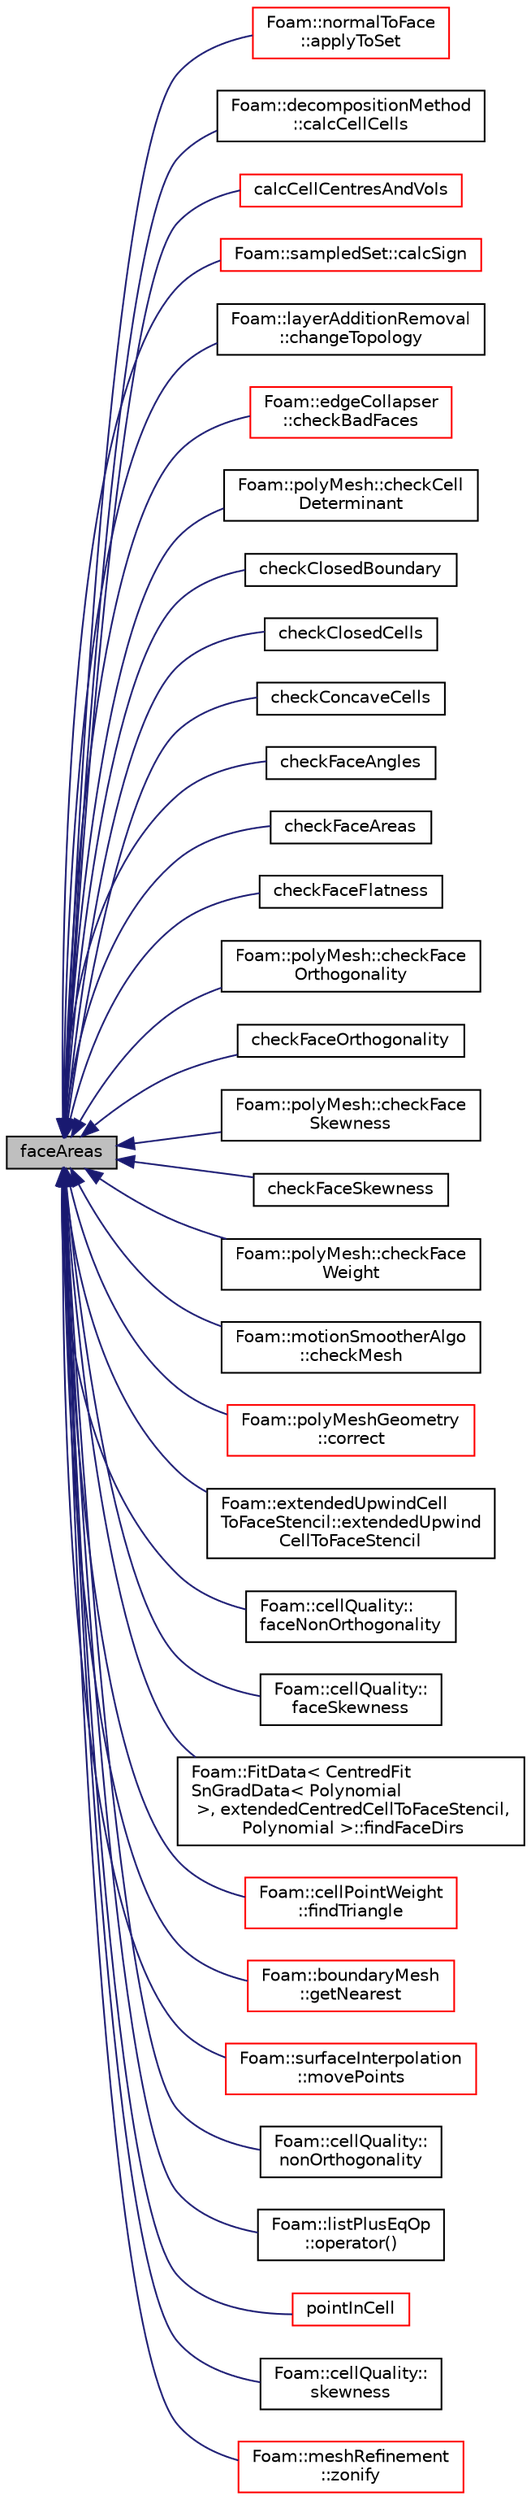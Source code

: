 digraph "faceAreas"
{
  bgcolor="transparent";
  edge [fontname="Helvetica",fontsize="10",labelfontname="Helvetica",labelfontsize="10"];
  node [fontname="Helvetica",fontsize="10",shape=record];
  rankdir="LR";
  Node37134 [label="faceAreas",height=0.2,width=0.4,color="black", fillcolor="grey75", style="filled", fontcolor="black"];
  Node37134 -> Node37135 [dir="back",color="midnightblue",fontsize="10",style="solid",fontname="Helvetica"];
  Node37135 [label="Foam::normalToFace\l::applyToSet",height=0.2,width=0.4,color="red",URL="$a26497.html#a2d6074569c50892cef0d0f02422c89d1"];
  Node37134 -> Node37138 [dir="back",color="midnightblue",fontsize="10",style="solid",fontname="Helvetica"];
  Node37138 [label="Foam::decompositionMethod\l::calcCellCells",height=0.2,width=0.4,color="black",URL="$a29949.html#af7eca33cb08c9ecda876edb45da5025d",tooltip="Helper: determine (local or global) cellCells and face weights. "];
  Node37134 -> Node37139 [dir="back",color="midnightblue",fontsize="10",style="solid",fontname="Helvetica"];
  Node37139 [label="calcCellCentresAndVols",height=0.2,width=0.4,color="red",URL="$a28685.html#a94b718690e507f1997a6e4e9a2c6dce2",tooltip="Calculate cell centres and volumes. "];
  Node37134 -> Node37347 [dir="back",color="midnightblue",fontsize="10",style="solid",fontname="Helvetica"];
  Node37347 [label="Foam::sampledSet::calcSign",height=0.2,width=0.4,color="red",URL="$a30589.html#a3162d19cdbd97def00fac4413a1810a7",tooltip="Calculates inproduct of face normal and vector sample-face centre. "];
  Node37134 -> Node39231 [dir="back",color="midnightblue",fontsize="10",style="solid",fontname="Helvetica"];
  Node39231 [label="Foam::layerAdditionRemoval\l::changeTopology",height=0.2,width=0.4,color="black",URL="$a22209.html#a837dedbb253fe1b4140e2fc1112e95e9",tooltip="Check for topology change. "];
  Node37134 -> Node37757 [dir="back",color="midnightblue",fontsize="10",style="solid",fontname="Helvetica"];
  Node37757 [label="Foam::edgeCollapser\l::checkBadFaces",height=0.2,width=0.4,color="red",URL="$a22401.html#ac8799ef831797562ced3caff8ced610c",tooltip="Calls motionSmoother::checkMesh and returns a set of bad faces. "];
  Node37134 -> Node39250 [dir="back",color="midnightblue",fontsize="10",style="solid",fontname="Helvetica"];
  Node39250 [label="Foam::polyMesh::checkCell\lDeterminant",height=0.2,width=0.4,color="black",URL="$a28565.html#ae15a6a47816b52f5dffd88e192dacce8"];
  Node37134 -> Node37724 [dir="back",color="midnightblue",fontsize="10",style="solid",fontname="Helvetica"];
  Node37724 [label="checkClosedBoundary",height=0.2,width=0.4,color="black",URL="$a28685.html#a850b6993a92e7b6ce56ae74e7b4bb6d1",tooltip="Check boundary for closedness. "];
  Node37134 -> Node37729 [dir="back",color="midnightblue",fontsize="10",style="solid",fontname="Helvetica"];
  Node37729 [label="checkClosedCells",height=0.2,width=0.4,color="black",URL="$a28685.html#a30777daa5a05f10fd07f9a172b07a9c9",tooltip="Check cells for closedness. "];
  Node37134 -> Node37712 [dir="back",color="midnightblue",fontsize="10",style="solid",fontname="Helvetica"];
  Node37712 [label="checkConcaveCells",height=0.2,width=0.4,color="black",URL="$a28685.html#a60bda1293fcf8fac3b4d305e67ef93e5",tooltip="Check for concave cells by the planes of faces. "];
  Node37134 -> Node37715 [dir="back",color="midnightblue",fontsize="10",style="solid",fontname="Helvetica"];
  Node37715 [label="checkFaceAngles",height=0.2,width=0.4,color="black",URL="$a28685.html#a5892215d3fdbdab07cd690170095faf4",tooltip="Check face angles. "];
  Node37134 -> Node37730 [dir="back",color="midnightblue",fontsize="10",style="solid",fontname="Helvetica"];
  Node37730 [label="checkFaceAreas",height=0.2,width=0.4,color="black",URL="$a28685.html#a46b9476176221b87690d3415259ce2a6",tooltip="Check for negative face areas. "];
  Node37134 -> Node37754 [dir="back",color="midnightblue",fontsize="10",style="solid",fontname="Helvetica"];
  Node37754 [label="checkFaceFlatness",height=0.2,width=0.4,color="black",URL="$a28685.html#ae1b82606a0fe9e06505fe3bcf128df52",tooltip="Check face warpage: decompose face and check ratio between. "];
  Node37134 -> Node37157 [dir="back",color="midnightblue",fontsize="10",style="solid",fontname="Helvetica"];
  Node37157 [label="Foam::polyMesh::checkFace\lOrthogonality",height=0.2,width=0.4,color="black",URL="$a28565.html#aa27cd427b3986a85a67dce7826047dd6",tooltip="Check non-orthogonality. "];
  Node37134 -> Node37158 [dir="back",color="midnightblue",fontsize="10",style="solid",fontname="Helvetica"];
  Node37158 [label="checkFaceOrthogonality",height=0.2,width=0.4,color="black",URL="$a28685.html#aa27cd427b3986a85a67dce7826047dd6",tooltip="Check for non-orthogonality. "];
  Node37134 -> Node37160 [dir="back",color="midnightblue",fontsize="10",style="solid",fontname="Helvetica"];
  Node37160 [label="Foam::polyMesh::checkFace\lSkewness",height=0.2,width=0.4,color="black",URL="$a28565.html#a4c27fb48d34612c7cabe62a6fc865ed2",tooltip="Check face skewness. "];
  Node37134 -> Node37161 [dir="back",color="midnightblue",fontsize="10",style="solid",fontname="Helvetica"];
  Node37161 [label="checkFaceSkewness",height=0.2,width=0.4,color="black",URL="$a28685.html#a4c27fb48d34612c7cabe62a6fc865ed2",tooltip="Check face skewness. "];
  Node37134 -> Node37365 [dir="back",color="midnightblue",fontsize="10",style="solid",fontname="Helvetica"];
  Node37365 [label="Foam::polyMesh::checkFace\lWeight",height=0.2,width=0.4,color="black",URL="$a28565.html#ace6dfc4fa9105475ad69171cb0ac117b",tooltip="Check for face weights. "];
  Node37134 -> Node37366 [dir="back",color="midnightblue",fontsize="10",style="solid",fontname="Helvetica"];
  Node37366 [label="Foam::motionSmootherAlgo\l::checkMesh",height=0.2,width=0.4,color="black",URL="$a22297.html#a078476cf74c48ec612d310bebc06f0f0",tooltip="Check (subset of mesh including baffles) with mesh settings. "];
  Node37134 -> Node37372 [dir="back",color="midnightblue",fontsize="10",style="solid",fontname="Helvetica"];
  Node37372 [label="Foam::polyMeshGeometry\l::correct",height=0.2,width=0.4,color="red",URL="$a22309.html#a3ae44b28050c3aa494c1d8e18cf618c1",tooltip="Take over properties from mesh. "];
  Node37134 -> Node39251 [dir="back",color="midnightblue",fontsize="10",style="solid",fontname="Helvetica"];
  Node39251 [label="Foam::extendedUpwindCell\lToFaceStencil::extendedUpwind\lCellToFaceStencil",height=0.2,width=0.4,color="black",URL="$a23505.html#ad67ed491462f15bb971c7700bfa99a5f",tooltip="Construct from mesh and uncompacted centred face stencil. "];
  Node37134 -> Node37386 [dir="back",color="midnightblue",fontsize="10",style="solid",fontname="Helvetica"];
  Node37386 [label="Foam::cellQuality::\lfaceNonOrthogonality",height=0.2,width=0.4,color="black",URL="$a26113.html#a5cfba1efd6f55f84ad986bd3da1f9ac7",tooltip="Return face non-orthogonality. "];
  Node37134 -> Node37387 [dir="back",color="midnightblue",fontsize="10",style="solid",fontname="Helvetica"];
  Node37387 [label="Foam::cellQuality::\lfaceSkewness",height=0.2,width=0.4,color="black",URL="$a26113.html#a391a762bc8e2c3ef9bfb0b806be9e034",tooltip="Return face skewness. "];
  Node37134 -> Node39252 [dir="back",color="midnightblue",fontsize="10",style="solid",fontname="Helvetica"];
  Node39252 [label="Foam::FitData\< CentredFit\lSnGradData\< Polynomial\l \>, extendedCentredCellToFaceStencil,\l Polynomial \>::findFaceDirs",height=0.2,width=0.4,color="black",URL="$a24001.html#afea6c3ae5bba0eddf3f321b3c56ecfba",tooltip="Find the normal direction (i) and j and k directions for face faci. "];
  Node37134 -> Node39253 [dir="back",color="midnightblue",fontsize="10",style="solid",fontname="Helvetica"];
  Node39253 [label="Foam::cellPointWeight\l::findTriangle",height=0.2,width=0.4,color="red",URL="$a23749.html#a20eb498d3295cd0297ddedb866e3cef9"];
  Node37134 -> Node38897 [dir="back",color="midnightblue",fontsize="10",style="solid",fontname="Helvetica"];
  Node38897 [label="Foam::boundaryMesh\l::getNearest",height=0.2,width=0.4,color="red",URL="$a22169.html#a7cfb30aa0fa4868d8a08ec928d0c1315",tooltip="Get bMesh index of nearest face for every boundary face in. "];
  Node37134 -> Node37398 [dir="back",color="midnightblue",fontsize="10",style="solid",fontname="Helvetica"];
  Node37398 [label="Foam::surfaceInterpolation\l::movePoints",height=0.2,width=0.4,color="red",URL="$a24105.html#a049fe0a86e2c86b4c0bb5fe02583bea4",tooltip="Do what is neccessary if the mesh has moved. "];
  Node37134 -> Node39167 [dir="back",color="midnightblue",fontsize="10",style="solid",fontname="Helvetica"];
  Node39167 [label="Foam::cellQuality::\lnonOrthogonality",height=0.2,width=0.4,color="black",URL="$a26113.html#a08dfbd0c6f94b87d04ae6ef30275bae5",tooltip="Return cell non-orthogonality. "];
  Node37134 -> Node38361 [dir="back",color="midnightblue",fontsize="10",style="solid",fontname="Helvetica"];
  Node38361 [label="Foam::listPlusEqOp\l::operator()",height=0.2,width=0.4,color="black",URL="$a25925.html#a2bca5855a51bffee2f0fe2aacc4aba10"];
  Node37134 -> Node39254 [dir="back",color="midnightblue",fontsize="10",style="solid",fontname="Helvetica"];
  Node39254 [label="pointInCell",height=0.2,width=0.4,color="red",URL="$a28685.html#a29fbce18236dc6a8fd65dcf5f6c82c38",tooltip="Return true if the point is in the cell. "];
  Node37134 -> Node39176 [dir="back",color="midnightblue",fontsize="10",style="solid",fontname="Helvetica"];
  Node39176 [label="Foam::cellQuality::\lskewness",height=0.2,width=0.4,color="black",URL="$a26113.html#a0dfcaa7beeed665c25ad726216818b0f",tooltip="Return cell skewness. "];
  Node37134 -> Node37412 [dir="back",color="midnightblue",fontsize="10",style="solid",fontname="Helvetica"];
  Node37412 [label="Foam::meshRefinement\l::zonify",height=0.2,width=0.4,color="red",URL="$a25857.html#a90cf965dfe02eb20f11a4a8c6035747f",tooltip="Put faces/cells into zones according to surface specification. "];
}
